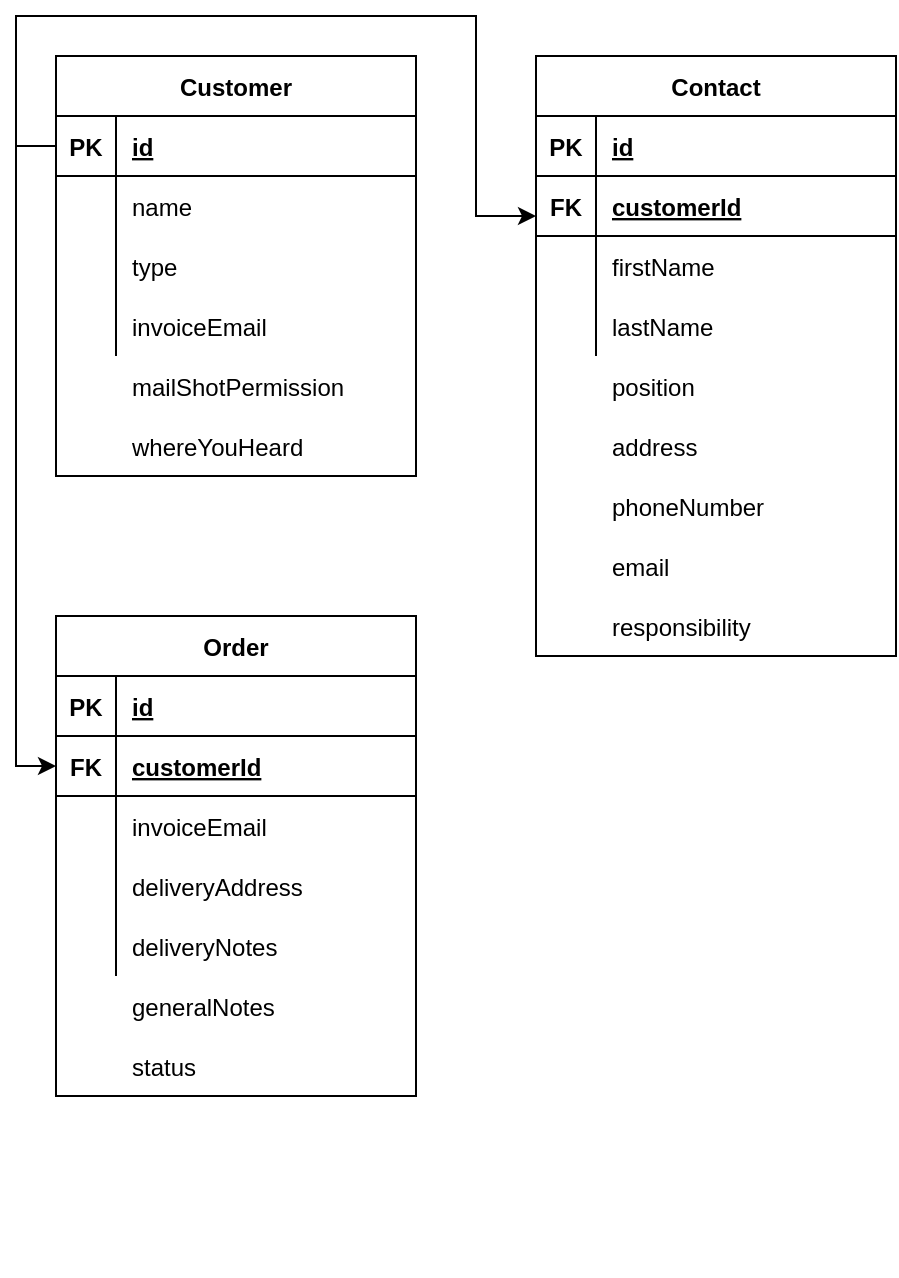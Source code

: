 <mxfile version="15.7.3" type="device"><diagram id="zZLeeTBUDaOnXmbARxt1" name="Page-1"><mxGraphModel dx="1673" dy="934" grid="1" gridSize="10" guides="1" tooltips="1" connect="1" arrows="1" fold="1" page="1" pageScale="1" pageWidth="827" pageHeight="1169" math="0" shadow="0"><root><mxCell id="0"/><mxCell id="1" parent="0"/><mxCell id="4TGguvmnOWe9Hkgw-gTm-1" value="Customer" style="shape=table;startSize=30;container=1;collapsible=1;childLayout=tableLayout;fixedRows=1;rowLines=0;fontStyle=1;align=center;resizeLast=1;" vertex="1" parent="1"><mxGeometry x="40" y="40" width="180" height="210" as="geometry"/></mxCell><mxCell id="4TGguvmnOWe9Hkgw-gTm-2" value="" style="shape=partialRectangle;collapsible=0;dropTarget=0;pointerEvents=0;fillColor=none;top=0;left=0;bottom=1;right=0;points=[[0,0.5],[1,0.5]];portConstraint=eastwest;" vertex="1" parent="4TGguvmnOWe9Hkgw-gTm-1"><mxGeometry y="30" width="180" height="30" as="geometry"/></mxCell><mxCell id="4TGguvmnOWe9Hkgw-gTm-3" value="PK" style="shape=partialRectangle;connectable=0;fillColor=none;top=0;left=0;bottom=0;right=0;fontStyle=1;overflow=hidden;" vertex="1" parent="4TGguvmnOWe9Hkgw-gTm-2"><mxGeometry width="30" height="30" as="geometry"><mxRectangle width="30" height="30" as="alternateBounds"/></mxGeometry></mxCell><mxCell id="4TGguvmnOWe9Hkgw-gTm-4" value="id" style="shape=partialRectangle;connectable=0;fillColor=none;top=0;left=0;bottom=0;right=0;align=left;spacingLeft=6;fontStyle=5;overflow=hidden;" vertex="1" parent="4TGguvmnOWe9Hkgw-gTm-2"><mxGeometry x="30" width="150" height="30" as="geometry"><mxRectangle width="150" height="30" as="alternateBounds"/></mxGeometry></mxCell><mxCell id="4TGguvmnOWe9Hkgw-gTm-5" value="" style="shape=partialRectangle;collapsible=0;dropTarget=0;pointerEvents=0;fillColor=none;top=0;left=0;bottom=0;right=0;points=[[0,0.5],[1,0.5]];portConstraint=eastwest;" vertex="1" parent="4TGguvmnOWe9Hkgw-gTm-1"><mxGeometry y="60" width="180" height="30" as="geometry"/></mxCell><mxCell id="4TGguvmnOWe9Hkgw-gTm-6" value="" style="shape=partialRectangle;connectable=0;fillColor=none;top=0;left=0;bottom=0;right=0;editable=1;overflow=hidden;" vertex="1" parent="4TGguvmnOWe9Hkgw-gTm-5"><mxGeometry width="30" height="30" as="geometry"><mxRectangle width="30" height="30" as="alternateBounds"/></mxGeometry></mxCell><mxCell id="4TGguvmnOWe9Hkgw-gTm-7" value="name" style="shape=partialRectangle;connectable=0;fillColor=none;top=0;left=0;bottom=0;right=0;align=left;spacingLeft=6;overflow=hidden;" vertex="1" parent="4TGguvmnOWe9Hkgw-gTm-5"><mxGeometry x="30" width="150" height="30" as="geometry"><mxRectangle width="150" height="30" as="alternateBounds"/></mxGeometry></mxCell><mxCell id="4TGguvmnOWe9Hkgw-gTm-8" value="" style="shape=partialRectangle;collapsible=0;dropTarget=0;pointerEvents=0;fillColor=none;top=0;left=0;bottom=0;right=0;points=[[0,0.5],[1,0.5]];portConstraint=eastwest;" vertex="1" parent="4TGguvmnOWe9Hkgw-gTm-1"><mxGeometry y="90" width="180" height="30" as="geometry"/></mxCell><mxCell id="4TGguvmnOWe9Hkgw-gTm-9" value="" style="shape=partialRectangle;connectable=0;fillColor=none;top=0;left=0;bottom=0;right=0;editable=1;overflow=hidden;" vertex="1" parent="4TGguvmnOWe9Hkgw-gTm-8"><mxGeometry width="30" height="30" as="geometry"><mxRectangle width="30" height="30" as="alternateBounds"/></mxGeometry></mxCell><mxCell id="4TGguvmnOWe9Hkgw-gTm-10" value="type" style="shape=partialRectangle;connectable=0;fillColor=none;top=0;left=0;bottom=0;right=0;align=left;spacingLeft=6;overflow=hidden;" vertex="1" parent="4TGguvmnOWe9Hkgw-gTm-8"><mxGeometry x="30" width="150" height="30" as="geometry"><mxRectangle width="150" height="30" as="alternateBounds"/></mxGeometry></mxCell><mxCell id="4TGguvmnOWe9Hkgw-gTm-11" value="" style="shape=partialRectangle;collapsible=0;dropTarget=0;pointerEvents=0;fillColor=none;top=0;left=0;bottom=0;right=0;points=[[0,0.5],[1,0.5]];portConstraint=eastwest;" vertex="1" parent="4TGguvmnOWe9Hkgw-gTm-1"><mxGeometry y="120" width="180" height="30" as="geometry"/></mxCell><mxCell id="4TGguvmnOWe9Hkgw-gTm-12" value="" style="shape=partialRectangle;connectable=0;fillColor=none;top=0;left=0;bottom=0;right=0;editable=1;overflow=hidden;" vertex="1" parent="4TGguvmnOWe9Hkgw-gTm-11"><mxGeometry width="30" height="30" as="geometry"><mxRectangle width="30" height="30" as="alternateBounds"/></mxGeometry></mxCell><mxCell id="4TGguvmnOWe9Hkgw-gTm-13" value="invoiceEmail" style="shape=partialRectangle;connectable=0;fillColor=none;top=0;left=0;bottom=0;right=0;align=left;spacingLeft=6;overflow=hidden;" vertex="1" parent="4TGguvmnOWe9Hkgw-gTm-11"><mxGeometry x="30" width="150" height="30" as="geometry"><mxRectangle width="150" height="30" as="alternateBounds"/></mxGeometry></mxCell><mxCell id="4TGguvmnOWe9Hkgw-gTm-14" value="Contact" style="shape=table;startSize=30;container=1;collapsible=1;childLayout=tableLayout;fixedRows=1;rowLines=0;fontStyle=1;align=center;resizeLast=1;" vertex="1" parent="1"><mxGeometry x="280" y="40" width="180" height="300" as="geometry"/></mxCell><mxCell id="4TGguvmnOWe9Hkgw-gTm-15" value="" style="shape=partialRectangle;collapsible=0;dropTarget=0;pointerEvents=0;fillColor=none;top=0;left=0;bottom=1;right=0;points=[[0,0.5],[1,0.5]];portConstraint=eastwest;" vertex="1" parent="4TGguvmnOWe9Hkgw-gTm-14"><mxGeometry y="30" width="180" height="30" as="geometry"/></mxCell><mxCell id="4TGguvmnOWe9Hkgw-gTm-16" value="PK" style="shape=partialRectangle;connectable=0;fillColor=none;top=0;left=0;bottom=0;right=0;fontStyle=1;overflow=hidden;" vertex="1" parent="4TGguvmnOWe9Hkgw-gTm-15"><mxGeometry width="30" height="30" as="geometry"><mxRectangle width="30" height="30" as="alternateBounds"/></mxGeometry></mxCell><mxCell id="4TGguvmnOWe9Hkgw-gTm-17" value="id" style="shape=partialRectangle;connectable=0;fillColor=none;top=0;left=0;bottom=0;right=0;align=left;spacingLeft=6;fontStyle=5;overflow=hidden;" vertex="1" parent="4TGguvmnOWe9Hkgw-gTm-15"><mxGeometry x="30" width="150" height="30" as="geometry"><mxRectangle width="150" height="30" as="alternateBounds"/></mxGeometry></mxCell><mxCell id="4TGguvmnOWe9Hkgw-gTm-18" value="" style="shape=partialRectangle;collapsible=0;dropTarget=0;pointerEvents=0;fillColor=none;top=0;left=0;bottom=0;right=0;points=[[0,0.5],[1,0.5]];portConstraint=eastwest;" vertex="1" parent="4TGguvmnOWe9Hkgw-gTm-14"><mxGeometry y="60" width="180" height="30" as="geometry"/></mxCell><mxCell id="4TGguvmnOWe9Hkgw-gTm-19" value="" style="shape=partialRectangle;connectable=0;fillColor=none;top=0;left=0;bottom=0;right=0;editable=1;overflow=hidden;" vertex="1" parent="4TGguvmnOWe9Hkgw-gTm-18"><mxGeometry width="30" height="30" as="geometry"><mxRectangle width="30" height="30" as="alternateBounds"/></mxGeometry></mxCell><mxCell id="4TGguvmnOWe9Hkgw-gTm-20" value="" style="shape=partialRectangle;connectable=0;fillColor=none;top=0;left=0;bottom=0;right=0;align=left;spacingLeft=6;overflow=hidden;" vertex="1" parent="4TGguvmnOWe9Hkgw-gTm-18"><mxGeometry x="30" width="150" height="30" as="geometry"><mxRectangle width="150" height="30" as="alternateBounds"/></mxGeometry></mxCell><mxCell id="4TGguvmnOWe9Hkgw-gTm-21" value="" style="shape=partialRectangle;collapsible=0;dropTarget=0;pointerEvents=0;fillColor=none;top=0;left=0;bottom=0;right=0;points=[[0,0.5],[1,0.5]];portConstraint=eastwest;" vertex="1" parent="4TGguvmnOWe9Hkgw-gTm-14"><mxGeometry y="90" width="180" height="30" as="geometry"/></mxCell><mxCell id="4TGguvmnOWe9Hkgw-gTm-22" value="" style="shape=partialRectangle;connectable=0;fillColor=none;top=0;left=0;bottom=0;right=0;editable=1;overflow=hidden;" vertex="1" parent="4TGguvmnOWe9Hkgw-gTm-21"><mxGeometry width="30" height="30" as="geometry"><mxRectangle width="30" height="30" as="alternateBounds"/></mxGeometry></mxCell><mxCell id="4TGguvmnOWe9Hkgw-gTm-23" value="firstName" style="shape=partialRectangle;connectable=0;fillColor=none;top=0;left=0;bottom=0;right=0;align=left;spacingLeft=6;overflow=hidden;" vertex="1" parent="4TGguvmnOWe9Hkgw-gTm-21"><mxGeometry x="30" width="150" height="30" as="geometry"><mxRectangle width="150" height="30" as="alternateBounds"/></mxGeometry></mxCell><mxCell id="4TGguvmnOWe9Hkgw-gTm-24" value="" style="shape=partialRectangle;collapsible=0;dropTarget=0;pointerEvents=0;fillColor=none;top=0;left=0;bottom=0;right=0;points=[[0,0.5],[1,0.5]];portConstraint=eastwest;" vertex="1" parent="4TGguvmnOWe9Hkgw-gTm-14"><mxGeometry y="120" width="180" height="30" as="geometry"/></mxCell><mxCell id="4TGguvmnOWe9Hkgw-gTm-25" value="" style="shape=partialRectangle;connectable=0;fillColor=none;top=0;left=0;bottom=0;right=0;editable=1;overflow=hidden;" vertex="1" parent="4TGguvmnOWe9Hkgw-gTm-24"><mxGeometry width="30" height="30" as="geometry"><mxRectangle width="30" height="30" as="alternateBounds"/></mxGeometry></mxCell><mxCell id="4TGguvmnOWe9Hkgw-gTm-26" value="lastName" style="shape=partialRectangle;connectable=0;fillColor=none;top=0;left=0;bottom=0;right=0;align=left;spacingLeft=6;overflow=hidden;" vertex="1" parent="4TGguvmnOWe9Hkgw-gTm-24"><mxGeometry x="30" width="150" height="30" as="geometry"><mxRectangle width="150" height="30" as="alternateBounds"/></mxGeometry></mxCell><mxCell id="4TGguvmnOWe9Hkgw-gTm-35" value="" style="shape=partialRectangle;collapsible=0;dropTarget=0;pointerEvents=0;fillColor=none;top=0;left=0;bottom=1;right=0;points=[[0,0.5],[1,0.5]];portConstraint=eastwest;" vertex="1" parent="1"><mxGeometry x="280" y="100" width="180" height="30" as="geometry"/></mxCell><mxCell id="4TGguvmnOWe9Hkgw-gTm-36" value="FK" style="shape=partialRectangle;connectable=0;fillColor=none;top=0;left=0;bottom=0;right=0;fontStyle=1;overflow=hidden;" vertex="1" parent="4TGguvmnOWe9Hkgw-gTm-35"><mxGeometry width="30" height="30" as="geometry"><mxRectangle width="30" height="30" as="alternateBounds"/></mxGeometry></mxCell><mxCell id="4TGguvmnOWe9Hkgw-gTm-37" value="customerId" style="shape=partialRectangle;connectable=0;fillColor=none;top=0;left=0;bottom=0;right=0;align=left;spacingLeft=6;fontStyle=5;overflow=hidden;" vertex="1" parent="4TGguvmnOWe9Hkgw-gTm-35"><mxGeometry x="30" width="150" height="30" as="geometry"><mxRectangle width="150" height="30" as="alternateBounds"/></mxGeometry></mxCell><mxCell id="4TGguvmnOWe9Hkgw-gTm-39" value="position" style="shape=partialRectangle;connectable=0;fillColor=none;top=0;left=0;bottom=0;right=0;align=left;spacingLeft=6;overflow=hidden;" vertex="1" parent="1"><mxGeometry x="310" y="190" width="150" height="30" as="geometry"><mxRectangle width="150" height="30" as="alternateBounds"/></mxGeometry></mxCell><mxCell id="4TGguvmnOWe9Hkgw-gTm-40" value="address" style="shape=partialRectangle;connectable=0;fillColor=none;top=0;left=0;bottom=0;right=0;align=left;spacingLeft=6;overflow=hidden;" vertex="1" parent="1"><mxGeometry x="310" y="220" width="150" height="30" as="geometry"><mxRectangle width="150" height="30" as="alternateBounds"/></mxGeometry></mxCell><mxCell id="4TGguvmnOWe9Hkgw-gTm-41" value="phoneNumber" style="shape=partialRectangle;connectable=0;fillColor=none;top=0;left=0;bottom=0;right=0;align=left;spacingLeft=6;overflow=hidden;" vertex="1" parent="1"><mxGeometry x="310" y="250" width="150" height="30" as="geometry"><mxRectangle width="150" height="30" as="alternateBounds"/></mxGeometry></mxCell><mxCell id="4TGguvmnOWe9Hkgw-gTm-42" value="email" style="shape=partialRectangle;connectable=0;fillColor=none;top=0;left=0;bottom=0;right=0;align=left;spacingLeft=6;overflow=hidden;" vertex="1" parent="1"><mxGeometry x="310" y="280" width="150" height="30" as="geometry"><mxRectangle width="150" height="30" as="alternateBounds"/></mxGeometry></mxCell><mxCell id="4TGguvmnOWe9Hkgw-gTm-43" value="responsibility" style="shape=partialRectangle;connectable=0;fillColor=none;top=0;left=0;bottom=0;right=0;align=left;spacingLeft=6;overflow=hidden;" vertex="1" parent="1"><mxGeometry x="310" y="310" width="150" height="30" as="geometry"><mxRectangle width="150" height="30" as="alternateBounds"/></mxGeometry></mxCell><mxCell id="4TGguvmnOWe9Hkgw-gTm-44" style="edgeStyle=orthogonalEdgeStyle;rounded=0;orthogonalLoop=1;jettySize=auto;html=1;entryX=0;entryY=0.667;entryDx=0;entryDy=0;entryPerimeter=0;exitX=0;exitY=0.5;exitDx=0;exitDy=0;" edge="1" parent="1" source="4TGguvmnOWe9Hkgw-gTm-2" target="4TGguvmnOWe9Hkgw-gTm-35"><mxGeometry relative="1" as="geometry"><mxPoint x="20" y="90" as="sourcePoint"/><Array as="points"><mxPoint x="20" y="85"/><mxPoint x="20" y="20"/><mxPoint x="250" y="20"/><mxPoint x="250" y="120"/></Array></mxGeometry></mxCell><mxCell id="4TGguvmnOWe9Hkgw-gTm-64" value="" style="group" vertex="1" connectable="0" parent="1"><mxGeometry x="40" y="320" width="180" height="330" as="geometry"/></mxCell><mxCell id="4TGguvmnOWe9Hkgw-gTm-45" value="Order" style="shape=table;startSize=30;container=1;collapsible=1;childLayout=tableLayout;fixedRows=1;rowLines=0;fontStyle=1;align=center;resizeLast=1;" vertex="1" parent="4TGguvmnOWe9Hkgw-gTm-64"><mxGeometry width="180" height="240" as="geometry"/></mxCell><mxCell id="4TGguvmnOWe9Hkgw-gTm-46" value="" style="shape=partialRectangle;collapsible=0;dropTarget=0;pointerEvents=0;fillColor=none;top=0;left=0;bottom=1;right=0;points=[[0,0.5],[1,0.5]];portConstraint=eastwest;" vertex="1" parent="4TGguvmnOWe9Hkgw-gTm-45"><mxGeometry y="30" width="180" height="30" as="geometry"/></mxCell><mxCell id="4TGguvmnOWe9Hkgw-gTm-47" value="PK" style="shape=partialRectangle;connectable=0;fillColor=none;top=0;left=0;bottom=0;right=0;fontStyle=1;overflow=hidden;" vertex="1" parent="4TGguvmnOWe9Hkgw-gTm-46"><mxGeometry width="30" height="30" as="geometry"><mxRectangle width="30" height="30" as="alternateBounds"/></mxGeometry></mxCell><mxCell id="4TGguvmnOWe9Hkgw-gTm-48" value="id" style="shape=partialRectangle;connectable=0;fillColor=none;top=0;left=0;bottom=0;right=0;align=left;spacingLeft=6;fontStyle=5;overflow=hidden;" vertex="1" parent="4TGguvmnOWe9Hkgw-gTm-46"><mxGeometry x="30" width="150" height="30" as="geometry"><mxRectangle width="150" height="30" as="alternateBounds"/></mxGeometry></mxCell><mxCell id="4TGguvmnOWe9Hkgw-gTm-58" value="" style="shape=partialRectangle;collapsible=0;dropTarget=0;pointerEvents=0;fillColor=none;top=0;left=0;bottom=1;right=0;points=[[0,0.5],[1,0.5]];portConstraint=eastwest;" vertex="1" parent="4TGguvmnOWe9Hkgw-gTm-45"><mxGeometry y="60" width="180" height="30" as="geometry"/></mxCell><mxCell id="4TGguvmnOWe9Hkgw-gTm-59" value="FK" style="shape=partialRectangle;connectable=0;fillColor=none;top=0;left=0;bottom=0;right=0;fontStyle=1;overflow=hidden;" vertex="1" parent="4TGguvmnOWe9Hkgw-gTm-58"><mxGeometry width="30" height="30" as="geometry"><mxRectangle width="30" height="30" as="alternateBounds"/></mxGeometry></mxCell><mxCell id="4TGguvmnOWe9Hkgw-gTm-60" value="customerId" style="shape=partialRectangle;connectable=0;fillColor=none;top=0;left=0;bottom=0;right=0;align=left;spacingLeft=6;fontStyle=5;overflow=hidden;" vertex="1" parent="4TGguvmnOWe9Hkgw-gTm-58"><mxGeometry x="30" width="150" height="30" as="geometry"><mxRectangle width="150" height="30" as="alternateBounds"/></mxGeometry></mxCell><mxCell id="4TGguvmnOWe9Hkgw-gTm-52" value="" style="shape=partialRectangle;collapsible=0;dropTarget=0;pointerEvents=0;fillColor=none;top=0;left=0;bottom=0;right=0;points=[[0,0.5],[1,0.5]];portConstraint=eastwest;" vertex="1" parent="4TGguvmnOWe9Hkgw-gTm-45"><mxGeometry y="90" width="180" height="30" as="geometry"/></mxCell><mxCell id="4TGguvmnOWe9Hkgw-gTm-53" value="" style="shape=partialRectangle;connectable=0;fillColor=none;top=0;left=0;bottom=0;right=0;editable=1;overflow=hidden;" vertex="1" parent="4TGguvmnOWe9Hkgw-gTm-52"><mxGeometry width="30" height="30" as="geometry"><mxRectangle width="30" height="30" as="alternateBounds"/></mxGeometry></mxCell><mxCell id="4TGguvmnOWe9Hkgw-gTm-54" value="invoiceEmail" style="shape=partialRectangle;connectable=0;fillColor=none;top=0;left=0;bottom=0;right=0;align=left;spacingLeft=6;overflow=hidden;" vertex="1" parent="4TGguvmnOWe9Hkgw-gTm-52"><mxGeometry x="30" width="150" height="30" as="geometry"><mxRectangle width="150" height="30" as="alternateBounds"/></mxGeometry></mxCell><mxCell id="4TGguvmnOWe9Hkgw-gTm-49" value="" style="shape=partialRectangle;collapsible=0;dropTarget=0;pointerEvents=0;fillColor=none;top=0;left=0;bottom=0;right=0;points=[[0,0.5],[1,0.5]];portConstraint=eastwest;" vertex="1" parent="4TGguvmnOWe9Hkgw-gTm-45"><mxGeometry y="120" width="180" height="30" as="geometry"/></mxCell><mxCell id="4TGguvmnOWe9Hkgw-gTm-50" value="" style="shape=partialRectangle;connectable=0;fillColor=none;top=0;left=0;bottom=0;right=0;editable=1;overflow=hidden;" vertex="1" parent="4TGguvmnOWe9Hkgw-gTm-49"><mxGeometry width="30" height="30" as="geometry"><mxRectangle width="30" height="30" as="alternateBounds"/></mxGeometry></mxCell><mxCell id="4TGguvmnOWe9Hkgw-gTm-51" value="deliveryAddress" style="shape=partialRectangle;connectable=0;fillColor=none;top=0;left=0;bottom=0;right=0;align=left;spacingLeft=6;overflow=hidden;" vertex="1" parent="4TGguvmnOWe9Hkgw-gTm-49"><mxGeometry x="30" width="150" height="30" as="geometry"><mxRectangle width="150" height="30" as="alternateBounds"/></mxGeometry></mxCell><mxCell id="4TGguvmnOWe9Hkgw-gTm-55" value="" style="shape=partialRectangle;collapsible=0;dropTarget=0;pointerEvents=0;fillColor=none;top=0;left=0;bottom=0;right=0;points=[[0,0.5],[1,0.5]];portConstraint=eastwest;" vertex="1" parent="4TGguvmnOWe9Hkgw-gTm-45"><mxGeometry y="150" width="180" height="30" as="geometry"/></mxCell><mxCell id="4TGguvmnOWe9Hkgw-gTm-56" value="" style="shape=partialRectangle;connectable=0;fillColor=none;top=0;left=0;bottom=0;right=0;editable=1;overflow=hidden;" vertex="1" parent="4TGguvmnOWe9Hkgw-gTm-55"><mxGeometry width="30" height="30" as="geometry"><mxRectangle width="30" height="30" as="alternateBounds"/></mxGeometry></mxCell><mxCell id="4TGguvmnOWe9Hkgw-gTm-57" value="deliveryNotes" style="shape=partialRectangle;connectable=0;fillColor=none;top=0;left=0;bottom=0;right=0;align=left;spacingLeft=6;overflow=hidden;" vertex="1" parent="4TGguvmnOWe9Hkgw-gTm-55"><mxGeometry x="30" width="150" height="30" as="geometry"><mxRectangle width="150" height="30" as="alternateBounds"/></mxGeometry></mxCell><mxCell id="4TGguvmnOWe9Hkgw-gTm-62" value="generalNotes" style="shape=partialRectangle;connectable=0;fillColor=none;top=0;left=0;bottom=0;right=0;align=left;spacingLeft=6;overflow=hidden;" vertex="1" parent="4TGguvmnOWe9Hkgw-gTm-64"><mxGeometry x="30" y="180" width="150" height="30" as="geometry"><mxRectangle width="150" height="30" as="alternateBounds"/></mxGeometry></mxCell><mxCell id="4TGguvmnOWe9Hkgw-gTm-67" value="status" style="shape=partialRectangle;connectable=0;fillColor=none;top=0;left=0;bottom=0;right=0;align=left;spacingLeft=6;overflow=hidden;" vertex="1" parent="4TGguvmnOWe9Hkgw-gTm-64"><mxGeometry x="30" y="210" width="150" height="30" as="geometry"><mxRectangle width="150" height="30" as="alternateBounds"/></mxGeometry></mxCell><mxCell id="4TGguvmnOWe9Hkgw-gTm-65" value="mailShotPermission" style="shape=partialRectangle;connectable=0;fillColor=none;top=0;left=0;bottom=0;right=0;align=left;spacingLeft=6;overflow=hidden;" vertex="1" parent="1"><mxGeometry x="70" y="190" width="150" height="30" as="geometry"><mxRectangle width="150" height="30" as="alternateBounds"/></mxGeometry></mxCell><mxCell id="4TGguvmnOWe9Hkgw-gTm-66" value="whereYouHeard" style="shape=partialRectangle;connectable=0;fillColor=none;top=0;left=0;bottom=0;right=0;align=left;spacingLeft=6;overflow=hidden;" vertex="1" parent="1"><mxGeometry x="70" y="220" width="150" height="30" as="geometry"><mxRectangle width="150" height="30" as="alternateBounds"/></mxGeometry></mxCell><mxCell id="4TGguvmnOWe9Hkgw-gTm-68" style="edgeStyle=orthogonalEdgeStyle;rounded=0;orthogonalLoop=1;jettySize=auto;html=1;entryX=0;entryY=0.5;entryDx=0;entryDy=0;" edge="1" parent="1" source="4TGguvmnOWe9Hkgw-gTm-2" target="4TGguvmnOWe9Hkgw-gTm-58"><mxGeometry relative="1" as="geometry"><mxPoint x="20" y="400" as="targetPoint"/></mxGeometry></mxCell></root></mxGraphModel></diagram></mxfile>